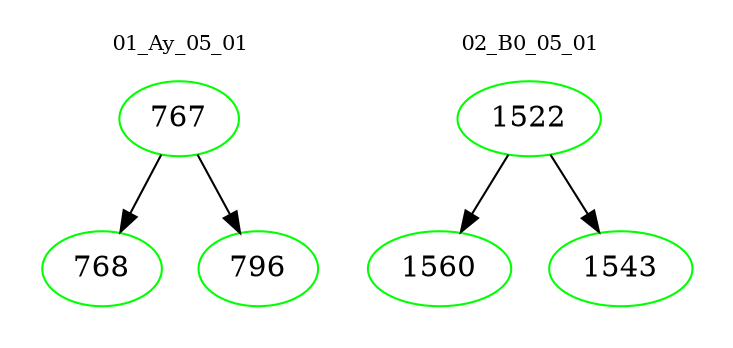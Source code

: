 digraph{
subgraph cluster_0 {
color = white
label = "01_Ay_05_01";
fontsize=10;
T0_767 [label="767", color="green"]
T0_767 -> T0_768 [color="black"]
T0_768 [label="768", color="green"]
T0_767 -> T0_796 [color="black"]
T0_796 [label="796", color="green"]
}
subgraph cluster_1 {
color = white
label = "02_B0_05_01";
fontsize=10;
T1_1522 [label="1522", color="green"]
T1_1522 -> T1_1560 [color="black"]
T1_1560 [label="1560", color="green"]
T1_1522 -> T1_1543 [color="black"]
T1_1543 [label="1543", color="green"]
}
}
